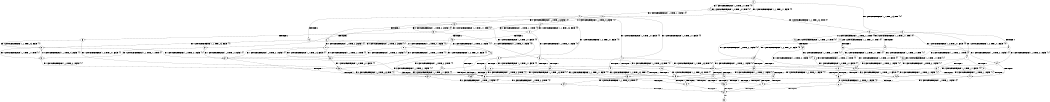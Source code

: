digraph BCG {
size = "7, 10.5";
center = TRUE;
node [shape = circle];
0 [peripheries = 2];
0 -> 1 [label = "EX !1 !ATOMIC_EXCH_BRANCH (1, +0, TRUE, +0, 1, TRUE) !{0}"];
0 -> 2 [label = "EX !2 !ATOMIC_EXCH_BRANCH (1, +1, TRUE, +1, 1, FALSE) !{0}"];
0 -> 3 [label = "EX !0 !ATOMIC_EXCH_BRANCH (1, +1, TRUE, +0, 3, TRUE) !{0}"];
1 -> 4 [label = "EX !2 !ATOMIC_EXCH_BRANCH (1, +1, TRUE, +1, 1, FALSE) !{0}"];
1 -> 5 [label = "EX !0 !ATOMIC_EXCH_BRANCH (1, +1, TRUE, +0, 3, TRUE) !{0}"];
1 -> 1 [label = "EX !1 !ATOMIC_EXCH_BRANCH (1, +0, TRUE, +0, 1, TRUE) !{0}"];
2 -> 6 [label = "TERMINATE !2"];
2 -> 7 [label = "EX !1 !ATOMIC_EXCH_BRANCH (1, +0, TRUE, +0, 1, FALSE) !{0}"];
2 -> 8 [label = "EX !0 !ATOMIC_EXCH_BRANCH (1, +1, TRUE, +0, 3, FALSE) !{0}"];
3 -> 9 [label = "TERMINATE !0"];
3 -> 10 [label = "EX !1 !ATOMIC_EXCH_BRANCH (1, +0, TRUE, +0, 1, FALSE) !{0}"];
3 -> 11 [label = "EX !2 !ATOMIC_EXCH_BRANCH (1, +1, TRUE, +1, 1, TRUE) !{0}"];
4 -> 12 [label = "TERMINATE !2"];
4 -> 13 [label = "EX !0 !ATOMIC_EXCH_BRANCH (1, +1, TRUE, +0, 3, FALSE) !{0}"];
4 -> 7 [label = "EX !1 !ATOMIC_EXCH_BRANCH (1, +0, TRUE, +0, 1, FALSE) !{0}"];
5 -> 14 [label = "TERMINATE !0"];
5 -> 15 [label = "EX !2 !ATOMIC_EXCH_BRANCH (1, +1, TRUE, +1, 1, TRUE) !{0}"];
5 -> 10 [label = "EX !1 !ATOMIC_EXCH_BRANCH (1, +0, TRUE, +0, 1, FALSE) !{0}"];
6 -> 16 [label = "EX !1 !ATOMIC_EXCH_BRANCH (1, +0, TRUE, +0, 1, FALSE) !{1}"];
6 -> 17 [label = "EX !0 !ATOMIC_EXCH_BRANCH (1, +1, TRUE, +0, 3, FALSE) !{1}"];
7 -> 18 [label = "TERMINATE !1"];
7 -> 19 [label = "TERMINATE !2"];
7 -> 20 [label = "EX !0 !ATOMIC_EXCH_BRANCH (1, +1, TRUE, +0, 3, TRUE) !{0}"];
8 -> 21 [label = "TERMINATE !2"];
8 -> 22 [label = "EX !1 !ATOMIC_EXCH_BRANCH (1, +0, TRUE, +0, 1, FALSE) !{0}"];
8 -> 23 [label = "EX !0 !ATOMIC_EXCH_BRANCH (1, +1, TRUE, +1, 1, TRUE) !{0}"];
9 -> 24 [label = "EX !1 !ATOMIC_EXCH_BRANCH (1, +0, TRUE, +0, 1, FALSE) !{1}"];
9 -> 25 [label = "EX !2 !ATOMIC_EXCH_BRANCH (1, +1, TRUE, +1, 1, TRUE) !{1}"];
10 -> 26 [label = "TERMINATE !1"];
10 -> 27 [label = "TERMINATE !0"];
10 -> 20 [label = "EX !2 !ATOMIC_EXCH_BRANCH (1, +1, TRUE, +1, 1, FALSE) !{0}"];
11 -> 28 [label = "TERMINATE !0"];
11 -> 29 [label = "EX !1 !ATOMIC_EXCH_BRANCH (1, +0, TRUE, +0, 1, FALSE) !{0}"];
11 -> 11 [label = "EX !2 !ATOMIC_EXCH_BRANCH (1, +1, TRUE, +1, 1, TRUE) !{0}"];
12 -> 16 [label = "EX !1 !ATOMIC_EXCH_BRANCH (1, +0, TRUE, +0, 1, FALSE) !{1}"];
12 -> 30 [label = "EX !0 !ATOMIC_EXCH_BRANCH (1, +1, TRUE, +0, 3, FALSE) !{1}"];
13 -> 31 [label = "TERMINATE !2"];
13 -> 22 [label = "EX !1 !ATOMIC_EXCH_BRANCH (1, +0, TRUE, +0, 1, FALSE) !{0}"];
13 -> 32 [label = "EX !0 !ATOMIC_EXCH_BRANCH (1, +1, TRUE, +1, 1, TRUE) !{0}"];
14 -> 24 [label = "EX !1 !ATOMIC_EXCH_BRANCH (1, +0, TRUE, +0, 1, FALSE) !{1}"];
14 -> 33 [label = "EX !2 !ATOMIC_EXCH_BRANCH (1, +1, TRUE, +1, 1, TRUE) !{1}"];
15 -> 34 [label = "TERMINATE !0"];
15 -> 15 [label = "EX !2 !ATOMIC_EXCH_BRANCH (1, +1, TRUE, +1, 1, TRUE) !{0}"];
15 -> 29 [label = "EX !1 !ATOMIC_EXCH_BRANCH (1, +0, TRUE, +0, 1, FALSE) !{0}"];
16 -> 35 [label = "TERMINATE !1"];
16 -> 36 [label = "EX !0 !ATOMIC_EXCH_BRANCH (1, +1, TRUE, +0, 3, TRUE) !{1}"];
17 -> 37 [label = "EX !1 !ATOMIC_EXCH_BRANCH (1, +0, TRUE, +0, 1, FALSE) !{1}"];
17 -> 38 [label = "EX !0 !ATOMIC_EXCH_BRANCH (1, +1, TRUE, +1, 1, TRUE) !{1}"];
18 -> 35 [label = "TERMINATE !2"];
18 -> 39 [label = "EX !0 !ATOMIC_EXCH_BRANCH (1, +1, TRUE, +0, 3, TRUE) !{1}"];
19 -> 35 [label = "TERMINATE !1"];
19 -> 36 [label = "EX !0 !ATOMIC_EXCH_BRANCH (1, +1, TRUE, +0, 3, TRUE) !{1}"];
20 -> 40 [label = "TERMINATE !1"];
20 -> 41 [label = "TERMINATE !2"];
20 -> 42 [label = "TERMINATE !0"];
21 -> 38 [label = "EX !0 !ATOMIC_EXCH_BRANCH (1, +1, TRUE, +1, 1, TRUE) !{1}"];
21 -> 37 [label = "EX !1 !ATOMIC_EXCH_BRANCH (1, +0, TRUE, +0, 1, FALSE) !{1}"];
22 -> 43 [label = "TERMINATE !1"];
22 -> 44 [label = "TERMINATE !2"];
22 -> 20 [label = "EX !0 !ATOMIC_EXCH_BRANCH (1, +1, TRUE, +1, 1, FALSE) !{0}"];
23 -> 45 [label = "TERMINATE !2"];
23 -> 46 [label = "EX !1 !ATOMIC_EXCH_BRANCH (1, +0, TRUE, +0, 1, FALSE) !{0}"];
23 -> 8 [label = "EX !0 !ATOMIC_EXCH_BRANCH (1, +1, TRUE, +0, 3, FALSE) !{0}"];
24 -> 47 [label = "TERMINATE !1"];
24 -> 48 [label = "EX !2 !ATOMIC_EXCH_BRANCH (1, +1, TRUE, +1, 1, FALSE) !{1}"];
25 -> 49 [label = "EX !1 !ATOMIC_EXCH_BRANCH (1, +0, TRUE, +0, 1, FALSE) !{1}"];
25 -> 25 [label = "EX !2 !ATOMIC_EXCH_BRANCH (1, +1, TRUE, +1, 1, TRUE) !{1}"];
26 -> 47 [label = "TERMINATE !0"];
26 -> 39 [label = "EX !2 !ATOMIC_EXCH_BRANCH (1, +1, TRUE, +1, 1, FALSE) !{1}"];
27 -> 47 [label = "TERMINATE !1"];
27 -> 48 [label = "EX !2 !ATOMIC_EXCH_BRANCH (1, +1, TRUE, +1, 1, FALSE) !{1}"];
28 -> 25 [label = "EX !2 !ATOMIC_EXCH_BRANCH (1, +1, TRUE, +1, 1, TRUE) !{1}"];
28 -> 49 [label = "EX !1 !ATOMIC_EXCH_BRANCH (1, +0, TRUE, +0, 1, FALSE) !{1}"];
29 -> 50 [label = "TERMINATE !1"];
29 -> 51 [label = "TERMINATE !0"];
29 -> 20 [label = "EX !2 !ATOMIC_EXCH_BRANCH (1, +1, TRUE, +1, 1, FALSE) !{0}"];
30 -> 37 [label = "EX !1 !ATOMIC_EXCH_BRANCH (1, +0, TRUE, +0, 1, FALSE) !{1}"];
30 -> 52 [label = "EX !0 !ATOMIC_EXCH_BRANCH (1, +1, TRUE, +1, 1, TRUE) !{1}"];
31 -> 37 [label = "EX !1 !ATOMIC_EXCH_BRANCH (1, +0, TRUE, +0, 1, FALSE) !{1}"];
31 -> 52 [label = "EX !0 !ATOMIC_EXCH_BRANCH (1, +1, TRUE, +1, 1, TRUE) !{1}"];
32 -> 53 [label = "TERMINATE !2"];
32 -> 46 [label = "EX !1 !ATOMIC_EXCH_BRANCH (1, +0, TRUE, +0, 1, FALSE) !{0}"];
32 -> 13 [label = "EX !0 !ATOMIC_EXCH_BRANCH (1, +1, TRUE, +0, 3, FALSE) !{0}"];
33 -> 33 [label = "EX !2 !ATOMIC_EXCH_BRANCH (1, +1, TRUE, +1, 1, TRUE) !{1}"];
33 -> 49 [label = "EX !1 !ATOMIC_EXCH_BRANCH (1, +0, TRUE, +0, 1, FALSE) !{1}"];
34 -> 33 [label = "EX !2 !ATOMIC_EXCH_BRANCH (1, +1, TRUE, +1, 1, TRUE) !{1}"];
34 -> 49 [label = "EX !1 !ATOMIC_EXCH_BRANCH (1, +0, TRUE, +0, 1, FALSE) !{1}"];
35 -> 54 [label = "EX !0 !ATOMIC_EXCH_BRANCH (1, +1, TRUE, +0, 3, TRUE) !{2}"];
36 -> 55 [label = "TERMINATE !1"];
36 -> 56 [label = "TERMINATE !0"];
37 -> 57 [label = "TERMINATE !1"];
37 -> 36 [label = "EX !0 !ATOMIC_EXCH_BRANCH (1, +1, TRUE, +1, 1, FALSE) !{1}"];
38 -> 58 [label = "EX !1 !ATOMIC_EXCH_BRANCH (1, +0, TRUE, +0, 1, FALSE) !{1}"];
38 -> 17 [label = "EX !0 !ATOMIC_EXCH_BRANCH (1, +1, TRUE, +0, 3, FALSE) !{1}"];
39 -> 55 [label = "TERMINATE !2"];
39 -> 59 [label = "TERMINATE !0"];
40 -> 55 [label = "TERMINATE !2"];
40 -> 59 [label = "TERMINATE !0"];
41 -> 55 [label = "TERMINATE !1"];
41 -> 56 [label = "TERMINATE !0"];
42 -> 59 [label = "TERMINATE !1"];
42 -> 56 [label = "TERMINATE !2"];
43 -> 39 [label = "EX !0 !ATOMIC_EXCH_BRANCH (1, +1, TRUE, +1, 1, FALSE) !{1}"];
43 -> 57 [label = "TERMINATE !2"];
44 -> 36 [label = "EX !0 !ATOMIC_EXCH_BRANCH (1, +1, TRUE, +1, 1, FALSE) !{1}"];
44 -> 57 [label = "TERMINATE !1"];
45 -> 17 [label = "EX !0 !ATOMIC_EXCH_BRANCH (1, +1, TRUE, +0, 3, FALSE) !{1}"];
45 -> 58 [label = "EX !1 !ATOMIC_EXCH_BRANCH (1, +0, TRUE, +0, 1, FALSE) !{1}"];
46 -> 60 [label = "TERMINATE !1"];
46 -> 61 [label = "TERMINATE !2"];
46 -> 20 [label = "EX !0 !ATOMIC_EXCH_BRANCH (1, +1, TRUE, +0, 3, TRUE) !{0}"];
47 -> 62 [label = "EX !2 !ATOMIC_EXCH_BRANCH (1, +1, TRUE, +1, 1, FALSE) !{2}"];
48 -> 59 [label = "TERMINATE !1"];
48 -> 56 [label = "TERMINATE !2"];
49 -> 63 [label = "TERMINATE !1"];
49 -> 48 [label = "EX !2 !ATOMIC_EXCH_BRANCH (1, +1, TRUE, +1, 1, FALSE) !{1}"];
50 -> 39 [label = "EX !2 !ATOMIC_EXCH_BRANCH (1, +1, TRUE, +1, 1, FALSE) !{1}"];
50 -> 63 [label = "TERMINATE !0"];
51 -> 48 [label = "EX !2 !ATOMIC_EXCH_BRANCH (1, +1, TRUE, +1, 1, FALSE) !{1}"];
51 -> 63 [label = "TERMINATE !1"];
52 -> 58 [label = "EX !1 !ATOMIC_EXCH_BRANCH (1, +0, TRUE, +0, 1, FALSE) !{1}"];
52 -> 30 [label = "EX !0 !ATOMIC_EXCH_BRANCH (1, +1, TRUE, +0, 3, FALSE) !{1}"];
53 -> 58 [label = "EX !1 !ATOMIC_EXCH_BRANCH (1, +0, TRUE, +0, 1, FALSE) !{1}"];
53 -> 30 [label = "EX !0 !ATOMIC_EXCH_BRANCH (1, +1, TRUE, +0, 3, FALSE) !{1}"];
54 -> 64 [label = "TERMINATE !0"];
55 -> 64 [label = "TERMINATE !0"];
56 -> 64 [label = "TERMINATE !1"];
57 -> 54 [label = "EX !0 !ATOMIC_EXCH_BRANCH (1, +1, TRUE, +1, 1, FALSE) !{2}"];
58 -> 65 [label = "TERMINATE !1"];
58 -> 36 [label = "EX !0 !ATOMIC_EXCH_BRANCH (1, +1, TRUE, +0, 3, TRUE) !{1}"];
59 -> 64 [label = "TERMINATE !2"];
60 -> 39 [label = "EX !0 !ATOMIC_EXCH_BRANCH (1, +1, TRUE, +0, 3, TRUE) !{1}"];
60 -> 65 [label = "TERMINATE !2"];
61 -> 36 [label = "EX !0 !ATOMIC_EXCH_BRANCH (1, +1, TRUE, +0, 3, TRUE) !{1}"];
61 -> 65 [label = "TERMINATE !1"];
62 -> 64 [label = "TERMINATE !2"];
63 -> 62 [label = "EX !2 !ATOMIC_EXCH_BRANCH (1, +1, TRUE, +1, 1, FALSE) !{2}"];
64 -> 66 [label = "exit"];
65 -> 54 [label = "EX !0 !ATOMIC_EXCH_BRANCH (1, +1, TRUE, +0, 3, TRUE) !{2}"];
}
